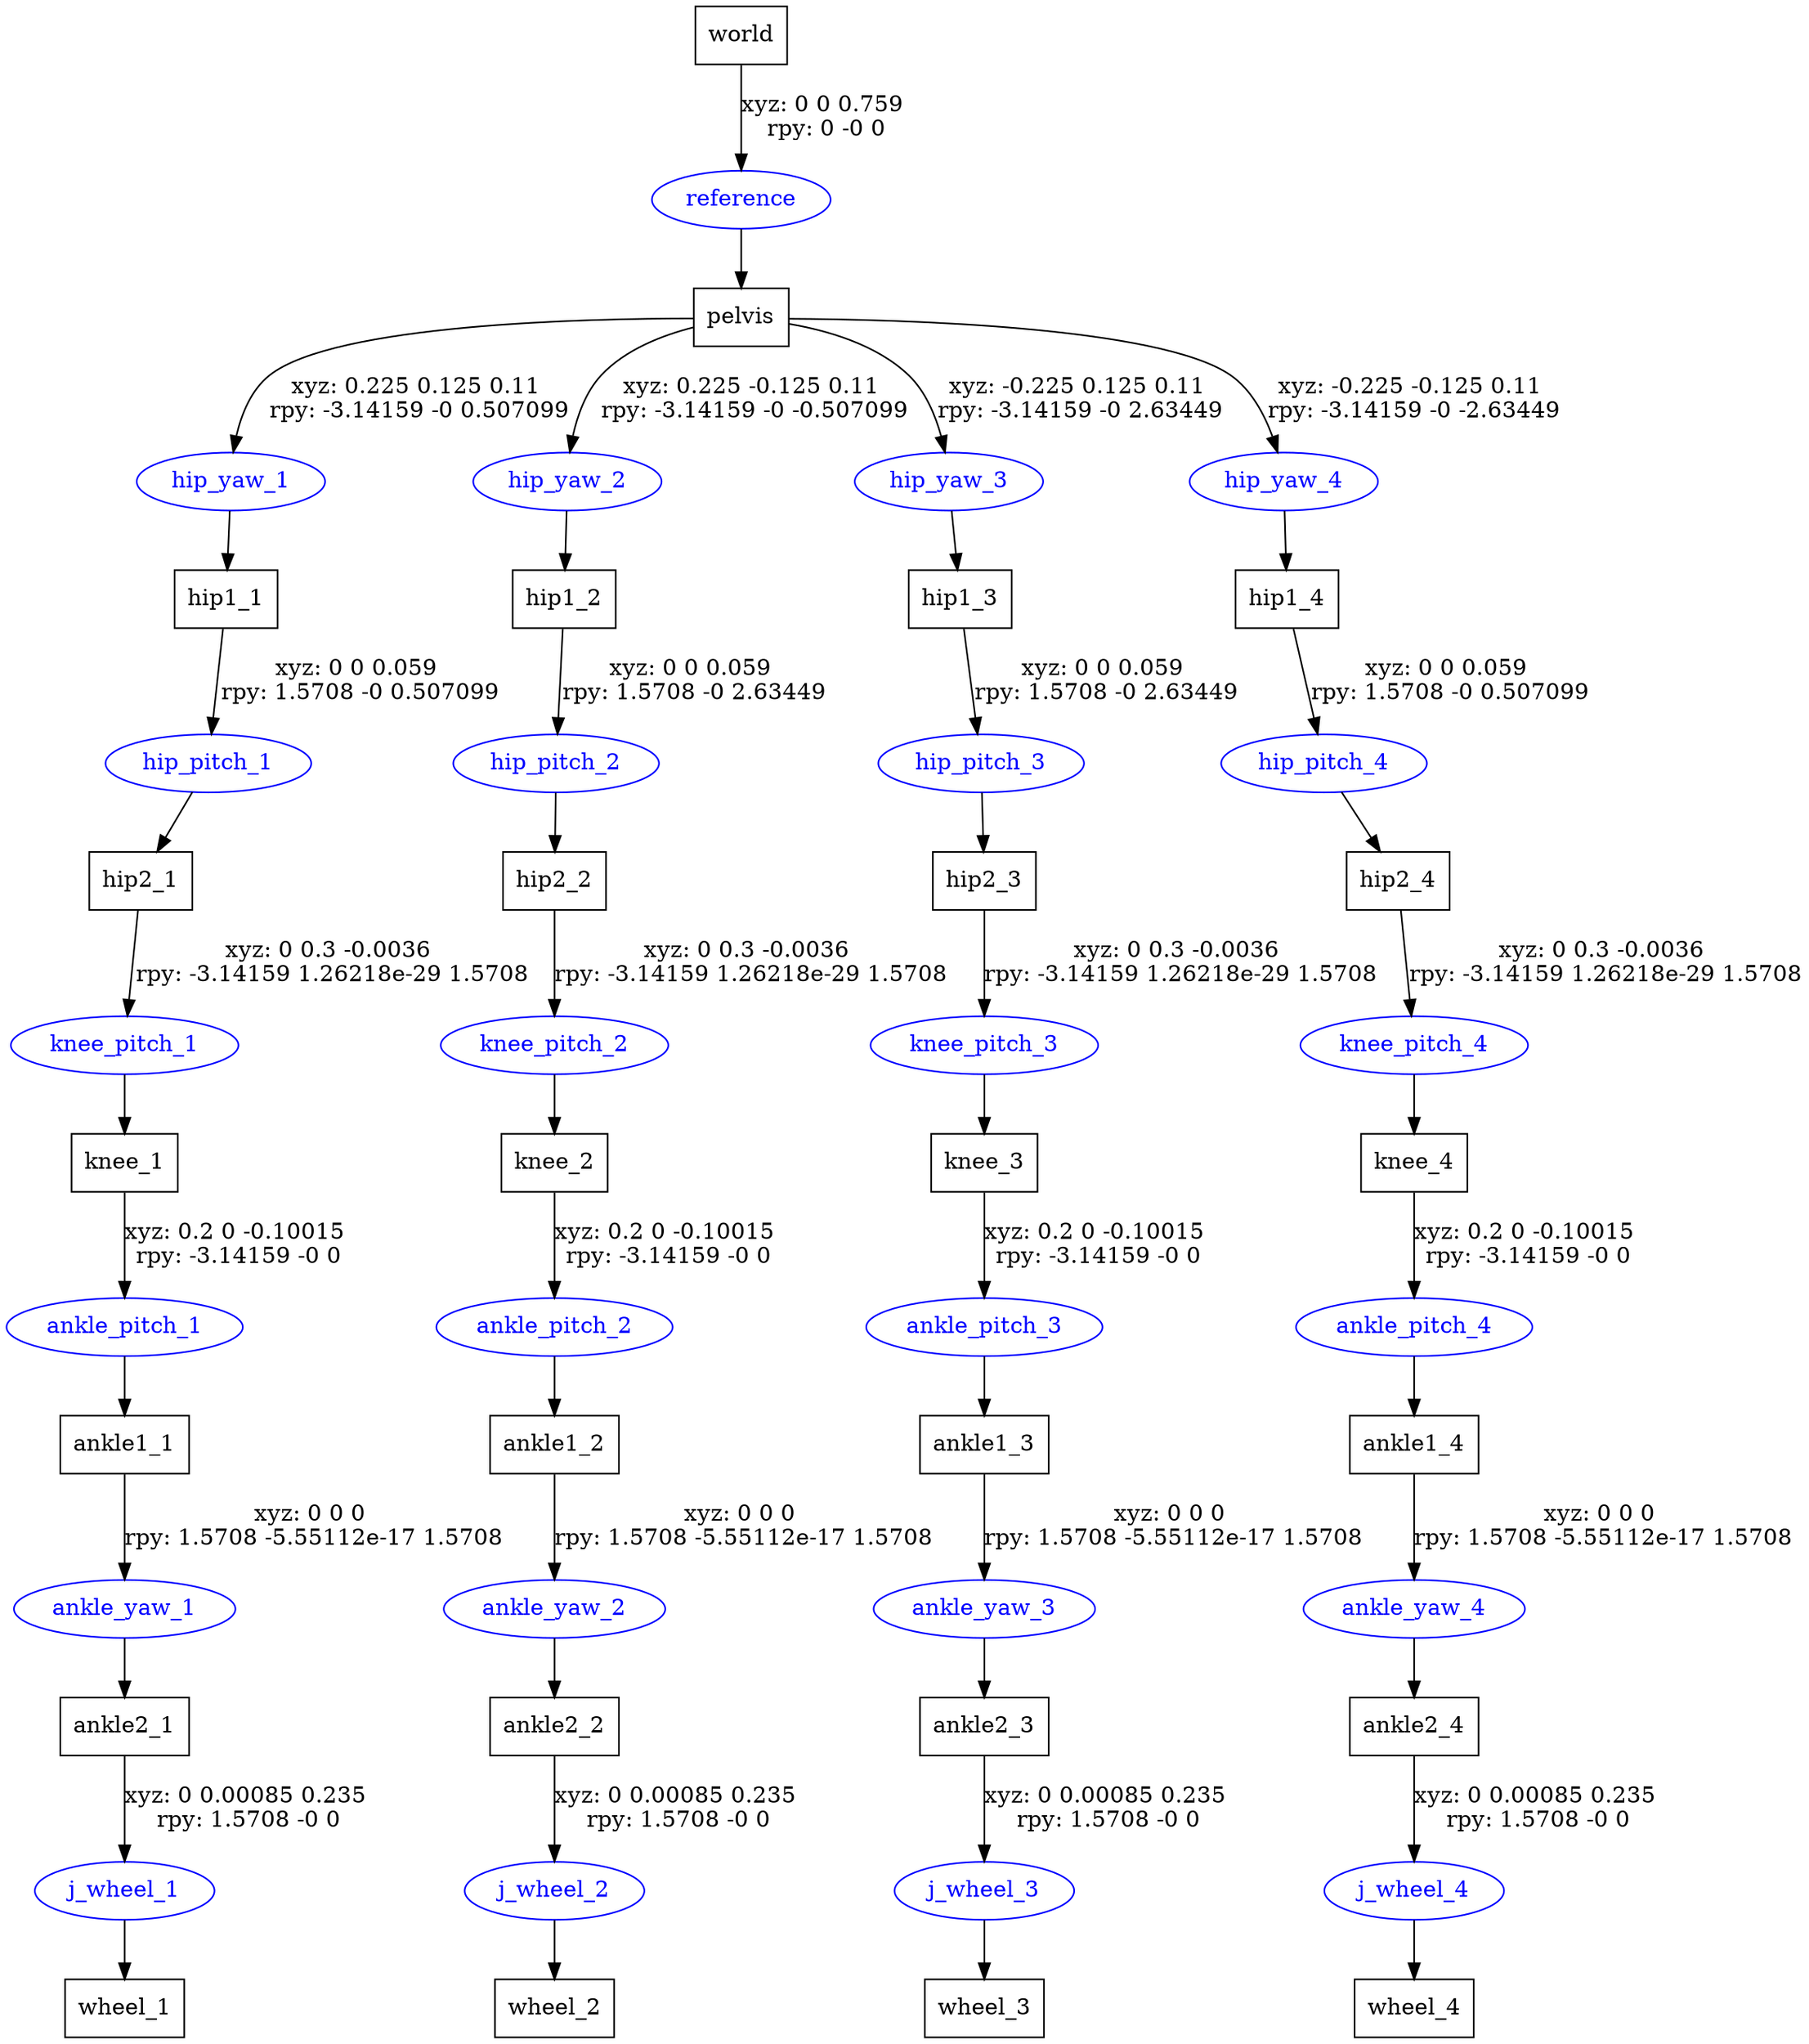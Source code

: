 digraph G {
node [shape=box];
"world" [label="world"];
"pelvis" [label="pelvis"];
"hip1_1" [label="hip1_1"];
"hip2_1" [label="hip2_1"];
"knee_1" [label="knee_1"];
"ankle1_1" [label="ankle1_1"];
"ankle2_1" [label="ankle2_1"];
"wheel_1" [label="wheel_1"];
"hip1_2" [label="hip1_2"];
"hip2_2" [label="hip2_2"];
"knee_2" [label="knee_2"];
"ankle1_2" [label="ankle1_2"];
"ankle2_2" [label="ankle2_2"];
"wheel_2" [label="wheel_2"];
"hip1_3" [label="hip1_3"];
"hip2_3" [label="hip2_3"];
"knee_3" [label="knee_3"];
"ankle1_3" [label="ankle1_3"];
"ankle2_3" [label="ankle2_3"];
"wheel_3" [label="wheel_3"];
"hip1_4" [label="hip1_4"];
"hip2_4" [label="hip2_4"];
"knee_4" [label="knee_4"];
"ankle1_4" [label="ankle1_4"];
"ankle2_4" [label="ankle2_4"];
"wheel_4" [label="wheel_4"];
node [shape=ellipse, color=blue, fontcolor=blue];
"world" -> "reference" [label="xyz: 0 0 0.759 \nrpy: 0 -0 0"]
"reference" -> "pelvis"
"pelvis" -> "hip_yaw_1" [label="xyz: 0.225 0.125 0.11 \nrpy: -3.14159 -0 0.507099"]
"hip_yaw_1" -> "hip1_1"
"hip1_1" -> "hip_pitch_1" [label="xyz: 0 0 0.059 \nrpy: 1.5708 -0 0.507099"]
"hip_pitch_1" -> "hip2_1"
"hip2_1" -> "knee_pitch_1" [label="xyz: 0 0.3 -0.0036 \nrpy: -3.14159 1.26218e-29 1.5708"]
"knee_pitch_1" -> "knee_1"
"knee_1" -> "ankle_pitch_1" [label="xyz: 0.2 0 -0.10015 \nrpy: -3.14159 -0 0"]
"ankle_pitch_1" -> "ankle1_1"
"ankle1_1" -> "ankle_yaw_1" [label="xyz: 0 0 0 \nrpy: 1.5708 -5.55112e-17 1.5708"]
"ankle_yaw_1" -> "ankle2_1"
"ankle2_1" -> "j_wheel_1" [label="xyz: 0 0.00085 0.235 \nrpy: 1.5708 -0 0"]
"j_wheel_1" -> "wheel_1"
"pelvis" -> "hip_yaw_2" [label="xyz: 0.225 -0.125 0.11 \nrpy: -3.14159 -0 -0.507099"]
"hip_yaw_2" -> "hip1_2"
"hip1_2" -> "hip_pitch_2" [label="xyz: 0 0 0.059 \nrpy: 1.5708 -0 2.63449"]
"hip_pitch_2" -> "hip2_2"
"hip2_2" -> "knee_pitch_2" [label="xyz: 0 0.3 -0.0036 \nrpy: -3.14159 1.26218e-29 1.5708"]
"knee_pitch_2" -> "knee_2"
"knee_2" -> "ankle_pitch_2" [label="xyz: 0.2 0 -0.10015 \nrpy: -3.14159 -0 0"]
"ankle_pitch_2" -> "ankle1_2"
"ankle1_2" -> "ankle_yaw_2" [label="xyz: 0 0 0 \nrpy: 1.5708 -5.55112e-17 1.5708"]
"ankle_yaw_2" -> "ankle2_2"
"ankle2_2" -> "j_wheel_2" [label="xyz: 0 0.00085 0.235 \nrpy: 1.5708 -0 0"]
"j_wheel_2" -> "wheel_2"
"pelvis" -> "hip_yaw_3" [label="xyz: -0.225 0.125 0.11 \nrpy: -3.14159 -0 2.63449"]
"hip_yaw_3" -> "hip1_3"
"hip1_3" -> "hip_pitch_3" [label="xyz: 0 0 0.059 \nrpy: 1.5708 -0 2.63449"]
"hip_pitch_3" -> "hip2_3"
"hip2_3" -> "knee_pitch_3" [label="xyz: 0 0.3 -0.0036 \nrpy: -3.14159 1.26218e-29 1.5708"]
"knee_pitch_3" -> "knee_3"
"knee_3" -> "ankle_pitch_3" [label="xyz: 0.2 0 -0.10015 \nrpy: -3.14159 -0 0"]
"ankle_pitch_3" -> "ankle1_3"
"ankle1_3" -> "ankle_yaw_3" [label="xyz: 0 0 0 \nrpy: 1.5708 -5.55112e-17 1.5708"]
"ankle_yaw_3" -> "ankle2_3"
"ankle2_3" -> "j_wheel_3" [label="xyz: 0 0.00085 0.235 \nrpy: 1.5708 -0 0"]
"j_wheel_3" -> "wheel_3"
"pelvis" -> "hip_yaw_4" [label="xyz: -0.225 -0.125 0.11 \nrpy: -3.14159 -0 -2.63449"]
"hip_yaw_4" -> "hip1_4"
"hip1_4" -> "hip_pitch_4" [label="xyz: 0 0 0.059 \nrpy: 1.5708 -0 0.507099"]
"hip_pitch_4" -> "hip2_4"
"hip2_4" -> "knee_pitch_4" [label="xyz: 0 0.3 -0.0036 \nrpy: -3.14159 1.26218e-29 1.5708"]
"knee_pitch_4" -> "knee_4"
"knee_4" -> "ankle_pitch_4" [label="xyz: 0.2 0 -0.10015 \nrpy: -3.14159 -0 0"]
"ankle_pitch_4" -> "ankle1_4"
"ankle1_4" -> "ankle_yaw_4" [label="xyz: 0 0 0 \nrpy: 1.5708 -5.55112e-17 1.5708"]
"ankle_yaw_4" -> "ankle2_4"
"ankle2_4" -> "j_wheel_4" [label="xyz: 0 0.00085 0.235 \nrpy: 1.5708 -0 0"]
"j_wheel_4" -> "wheel_4"
}

